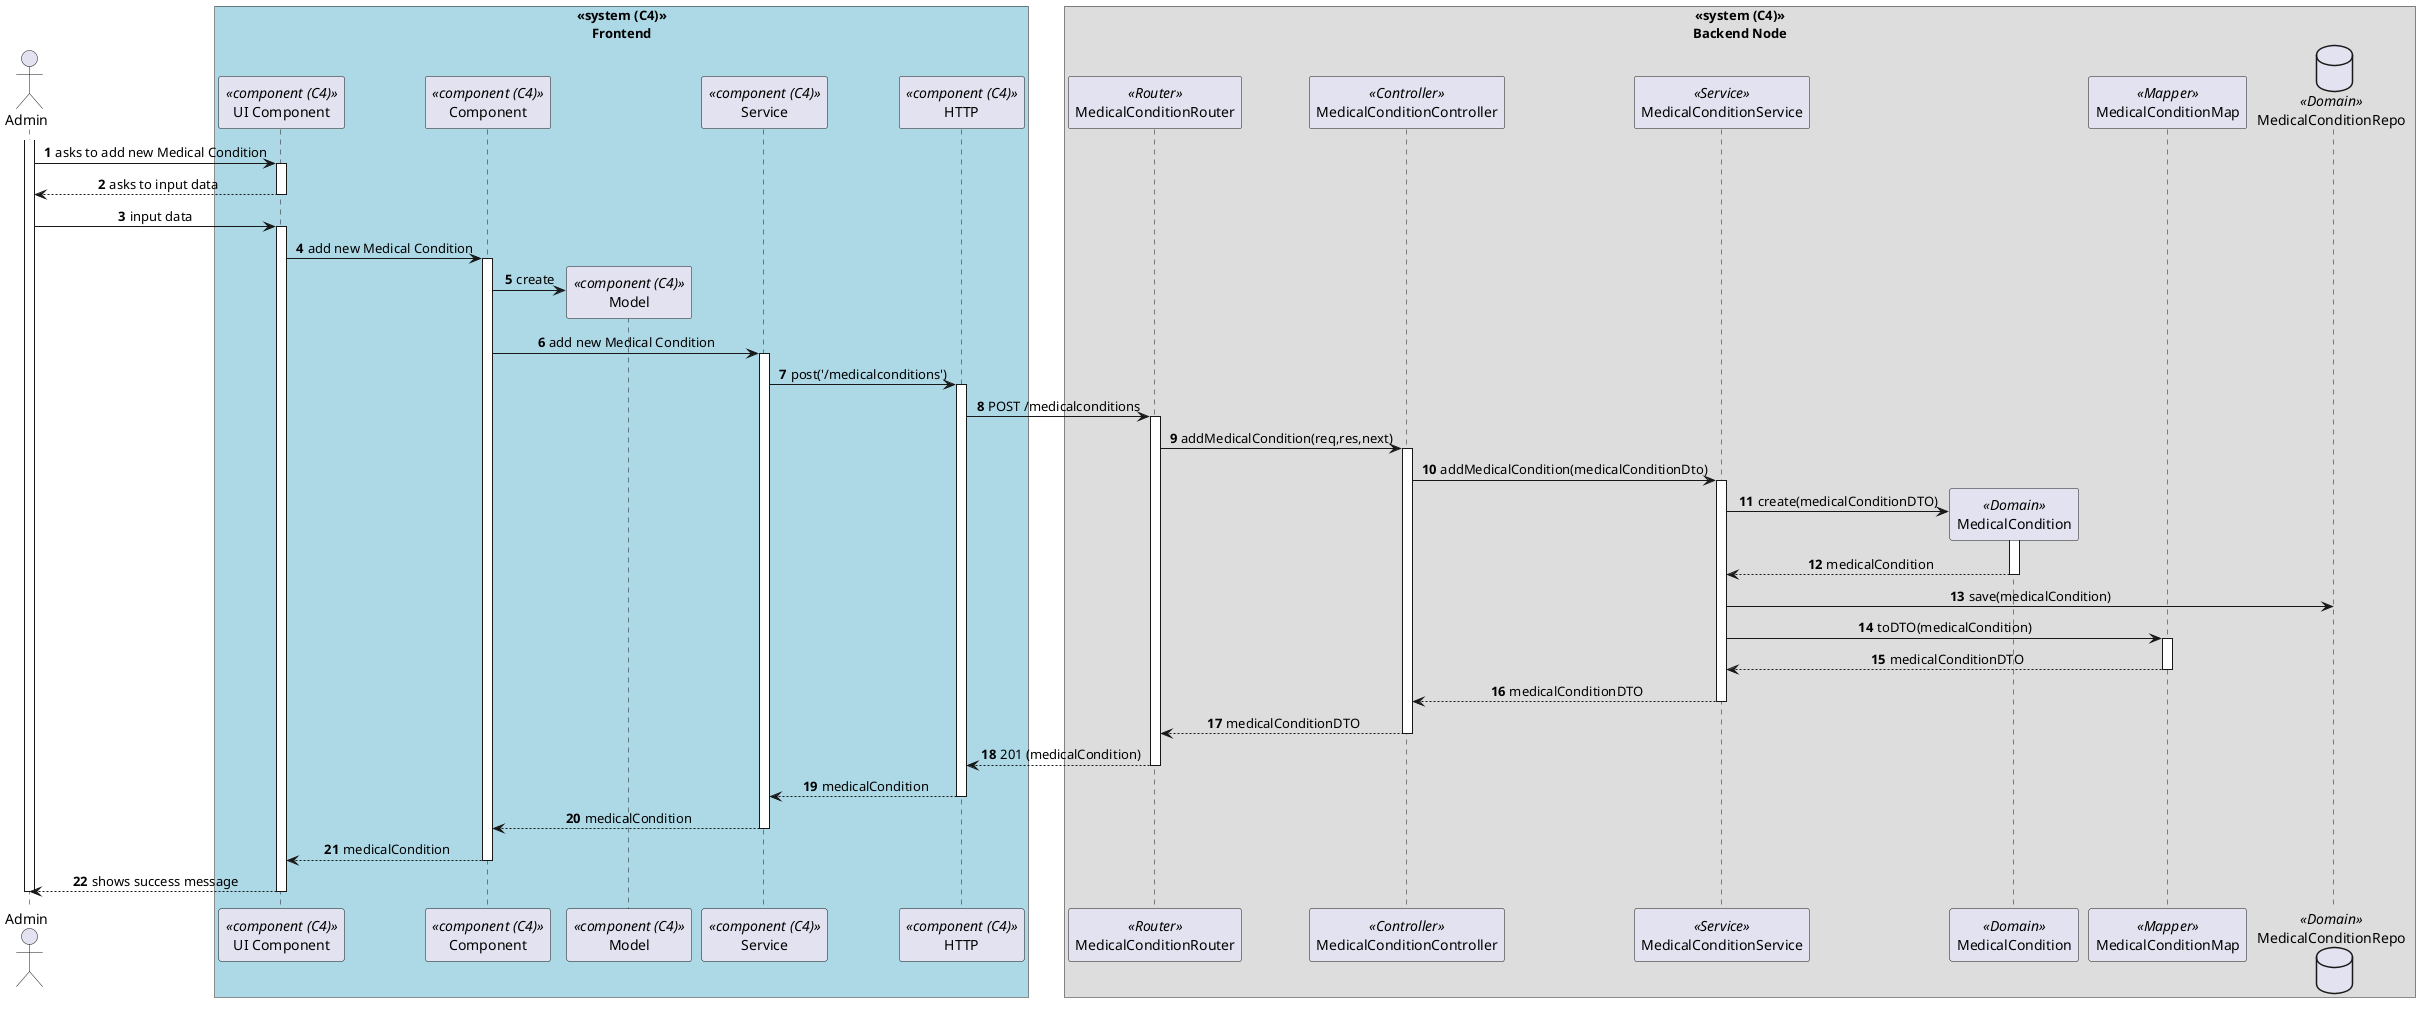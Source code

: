 @startuml process-view
autonumber
skinparam DefaultTextAlignment center
actor Admin as "Admin"
box "<<system (C4)>>\nFrontend"#LightBlue
    participant ComponentUI as "UI Component" <<component (C4)>>
    participant Component as "Component" <<component (C4)>>
    participant Model as "Model" <<component (C4)>>
    participant Service as "Service" <<component (C4)>>
    participant HTTP as "HTTP" <<component (C4)>>
end box
box "<<system (C4)>>\nBackend Node"
    participant Router as "MedicalConditionRouter"<<Router>>
    participant Controller as "MedicalConditionController"<<Controller>>
    participant Service_ as "MedicalConditionService"<<Service>>
    participant MedicalCondition as "MedicalCondition"<<Domain>>
    participant MedicalConditionMap as "MedicalConditionMap"<<Mapper>>
    database MedicalConditionRepo as "MedicalConditionRepo"<<Domain>>
end box
activate Admin
    Admin -> ComponentUI : asks to add new Medical Condition
    activate ComponentUI
        ComponentUI --> Admin : asks to input data
    deactivate ComponentUI
    Admin -> ComponentUI : input data
    activate ComponentUI
        ComponentUI -> Component : add new Medical Condition
        activate Component
            Component -> Model** : create
            
            Component -> Service : add new Medical Condition
            activate Service
                Service -> HTTP : post('/medicalconditions')
                activate HTTP
                    HTTP -> Router : POST /medicalconditions
                    activate Router
                        Router -> Controller : addMedicalCondition(req,res,next)
                        activate Controller
                            Controller -> Service_ : addMedicalCondition(medicalConditionDto)
                            
                            activate Service_
                                Service_ -> MedicalCondition**: create(medicalConditionDTO)
                                activate MedicalCondition
                                    MedicalCondition --> Service_ : medicalCondition
                                deactivate MedicalCondition
                                Service_ -> MedicalConditionRepo : save(medicalCondition)
                                Service_ -> MedicalConditionMap : toDTO(medicalCondition)
                                activate MedicalConditionMap
                                    MedicalConditionMap --> Service_ : medicalConditionDTO
                                deactivate MedicalConditionMap
                                
                                Service_ --> Controller : medicalConditionDTO
                            deactivate Service_
                            Controller --> Router : medicalConditionDTO
                        deactivate Controller
                        Router --> HTTP : 201 (medicalCondition)
                    deactivate Router
                    HTTP --> Service : medicalCondition
                deactivate HTTP
                Service --> Component : medicalCondition
            deactivate Service
            Component --> ComponentUI : medicalCondition
        deactivate Component
    Admin <-- ComponentUI : shows success message
    deactivate ComponentUI
deactivate Admin
@enduml